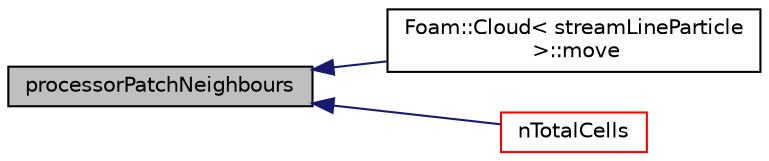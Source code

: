 digraph "processorPatchNeighbours"
{
  bgcolor="transparent";
  edge [fontname="Helvetica",fontsize="10",labelfontname="Helvetica",labelfontsize="10"];
  node [fontname="Helvetica",fontsize="10",shape=record];
  rankdir="LR";
  Node537 [label="processorPatchNeighbours",height=0.2,width=0.4,color="black", fillcolor="grey75", style="filled", fontcolor="black"];
  Node537 -> Node538 [dir="back",color="midnightblue",fontsize="10",style="solid",fontname="Helvetica"];
  Node538 [label="Foam::Cloud\< streamLineParticle\l \>::move",height=0.2,width=0.4,color="black",URL="$a24697.html#a1aa654ad94ec7ea9f8cbfd730b2bb2ce",tooltip="Move the particles. "];
  Node537 -> Node539 [dir="back",color="midnightblue",fontsize="10",style="solid",fontname="Helvetica"];
  Node539 [label="nTotalCells",height=0.2,width=0.4,color="red",URL="$a28485.html#af5f312e4d0bc5cbcc088e7c247d3a97a",tooltip="Return total number of cells in decomposed mesh. "];
}
